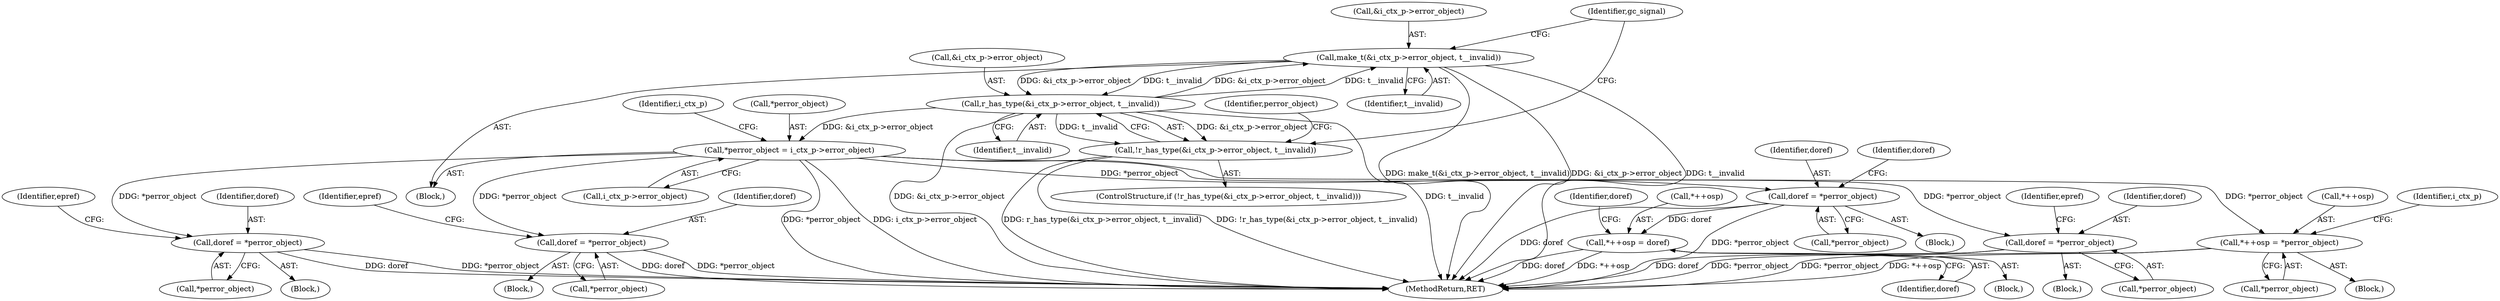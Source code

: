 digraph "1_ghostscript_b575e1ec42cc86f6a58c603f2a88fcc2af699cc8@pointer" {
"1000253" [label="(Call,make_t(&i_ctx_p->error_object, t__invalid))"];
"1000240" [label="(Call,r_has_type(&i_ctx_p->error_object, t__invalid))"];
"1000253" [label="(Call,make_t(&i_ctx_p->error_object, t__invalid))"];
"1000239" [label="(Call,!r_has_type(&i_ctx_p->error_object, t__invalid))"];
"1000247" [label="(Call,*perror_object = i_ctx_p->error_object)"];
"1000328" [label="(Call,doref = *perror_object)"];
"1000436" [label="(Call,doref = *perror_object)"];
"1000556" [label="(Call,doref = *perror_object)"];
"1000565" [label="(Call,*++osp = doref)"];
"1000610" [label="(Call,doref = *perror_object)"];
"1000685" [label="(Call,*++osp = *perror_object)"];
"1000572" [label="(Identifier,doref)"];
"1000436" [label="(Call,doref = *perror_object)"];
"1000564" [label="(Block,)"];
"1000250" [label="(Call,i_ctx_p->error_object)"];
"1000437" [label="(Identifier,doref)"];
"1000330" [label="(Call,*perror_object)"];
"1000247" [label="(Call,*perror_object = i_ctx_p->error_object)"];
"1000258" [label="(Identifier,t__invalid)"];
"1000246" [label="(Block,)"];
"1000610" [label="(Call,doref = *perror_object)"];
"1000256" [label="(Identifier,i_ctx_p)"];
"1000249" [label="(Identifier,perror_object)"];
"1000565" [label="(Call,*++osp = doref)"];
"1000248" [label="(Call,*perror_object)"];
"1000695" [label="(MethodReturn,RET)"];
"1000609" [label="(Block,)"];
"1000441" [label="(Identifier,epref)"];
"1000245" [label="(Identifier,t__invalid)"];
"1000611" [label="(Identifier,doref)"];
"1000557" [label="(Identifier,doref)"];
"1000240" [label="(Call,r_has_type(&i_ctx_p->error_object, t__invalid))"];
"1000556" [label="(Call,doref = *perror_object)"];
"1000563" [label="(Identifier,doref)"];
"1000275" [label="(Block,)"];
"1000692" [label="(Identifier,i_ctx_p)"];
"1000241" [label="(Call,&i_ctx_p->error_object)"];
"1000329" [label="(Identifier,doref)"];
"1000253" [label="(Call,make_t(&i_ctx_p->error_object, t__invalid))"];
"1000238" [label="(ControlStructure,if (!r_has_type(&i_ctx_p->error_object, t__invalid)))"];
"1000434" [label="(Block,)"];
"1000438" [label="(Call,*perror_object)"];
"1000689" [label="(Call,*perror_object)"];
"1000612" [label="(Call,*perror_object)"];
"1000261" [label="(Identifier,gc_signal)"];
"1000684" [label="(Block,)"];
"1000333" [label="(Identifier,epref)"];
"1000566" [label="(Call,*++osp)"];
"1000558" [label="(Call,*perror_object)"];
"1000328" [label="(Call,doref = *perror_object)"];
"1000686" [label="(Call,*++osp)"];
"1000615" [label="(Identifier,epref)"];
"1000239" [label="(Call,!r_has_type(&i_ctx_p->error_object, t__invalid))"];
"1000555" [label="(Block,)"];
"1000569" [label="(Identifier,doref)"];
"1000685" [label="(Call,*++osp = *perror_object)"];
"1000254" [label="(Call,&i_ctx_p->error_object)"];
"1000253" -> "1000246"  [label="AST: "];
"1000253" -> "1000258"  [label="CFG: "];
"1000254" -> "1000253"  [label="AST: "];
"1000258" -> "1000253"  [label="AST: "];
"1000261" -> "1000253"  [label="CFG: "];
"1000253" -> "1000695"  [label="DDG: make_t(&i_ctx_p->error_object, t__invalid)"];
"1000253" -> "1000695"  [label="DDG: &i_ctx_p->error_object"];
"1000253" -> "1000695"  [label="DDG: t__invalid"];
"1000253" -> "1000240"  [label="DDG: &i_ctx_p->error_object"];
"1000253" -> "1000240"  [label="DDG: t__invalid"];
"1000240" -> "1000253"  [label="DDG: &i_ctx_p->error_object"];
"1000240" -> "1000253"  [label="DDG: t__invalid"];
"1000240" -> "1000239"  [label="AST: "];
"1000240" -> "1000245"  [label="CFG: "];
"1000241" -> "1000240"  [label="AST: "];
"1000245" -> "1000240"  [label="AST: "];
"1000239" -> "1000240"  [label="CFG: "];
"1000240" -> "1000695"  [label="DDG: t__invalid"];
"1000240" -> "1000695"  [label="DDG: &i_ctx_p->error_object"];
"1000240" -> "1000239"  [label="DDG: &i_ctx_p->error_object"];
"1000240" -> "1000239"  [label="DDG: t__invalid"];
"1000240" -> "1000247"  [label="DDG: &i_ctx_p->error_object"];
"1000239" -> "1000238"  [label="AST: "];
"1000249" -> "1000239"  [label="CFG: "];
"1000261" -> "1000239"  [label="CFG: "];
"1000239" -> "1000695"  [label="DDG: !r_has_type(&i_ctx_p->error_object, t__invalid)"];
"1000239" -> "1000695"  [label="DDG: r_has_type(&i_ctx_p->error_object, t__invalid)"];
"1000247" -> "1000246"  [label="AST: "];
"1000247" -> "1000250"  [label="CFG: "];
"1000248" -> "1000247"  [label="AST: "];
"1000250" -> "1000247"  [label="AST: "];
"1000256" -> "1000247"  [label="CFG: "];
"1000247" -> "1000695"  [label="DDG: *perror_object"];
"1000247" -> "1000695"  [label="DDG: i_ctx_p->error_object"];
"1000247" -> "1000328"  [label="DDG: *perror_object"];
"1000247" -> "1000436"  [label="DDG: *perror_object"];
"1000247" -> "1000556"  [label="DDG: *perror_object"];
"1000247" -> "1000610"  [label="DDG: *perror_object"];
"1000247" -> "1000685"  [label="DDG: *perror_object"];
"1000328" -> "1000275"  [label="AST: "];
"1000328" -> "1000330"  [label="CFG: "];
"1000329" -> "1000328"  [label="AST: "];
"1000330" -> "1000328"  [label="AST: "];
"1000333" -> "1000328"  [label="CFG: "];
"1000328" -> "1000695"  [label="DDG: doref"];
"1000328" -> "1000695"  [label="DDG: *perror_object"];
"1000436" -> "1000434"  [label="AST: "];
"1000436" -> "1000438"  [label="CFG: "];
"1000437" -> "1000436"  [label="AST: "];
"1000438" -> "1000436"  [label="AST: "];
"1000441" -> "1000436"  [label="CFG: "];
"1000436" -> "1000695"  [label="DDG: doref"];
"1000436" -> "1000695"  [label="DDG: *perror_object"];
"1000556" -> "1000555"  [label="AST: "];
"1000556" -> "1000558"  [label="CFG: "];
"1000557" -> "1000556"  [label="AST: "];
"1000558" -> "1000556"  [label="AST: "];
"1000563" -> "1000556"  [label="CFG: "];
"1000556" -> "1000695"  [label="DDG: doref"];
"1000556" -> "1000695"  [label="DDG: *perror_object"];
"1000556" -> "1000565"  [label="DDG: doref"];
"1000565" -> "1000564"  [label="AST: "];
"1000565" -> "1000569"  [label="CFG: "];
"1000566" -> "1000565"  [label="AST: "];
"1000569" -> "1000565"  [label="AST: "];
"1000572" -> "1000565"  [label="CFG: "];
"1000565" -> "1000695"  [label="DDG: doref"];
"1000565" -> "1000695"  [label="DDG: *++osp"];
"1000610" -> "1000609"  [label="AST: "];
"1000610" -> "1000612"  [label="CFG: "];
"1000611" -> "1000610"  [label="AST: "];
"1000612" -> "1000610"  [label="AST: "];
"1000615" -> "1000610"  [label="CFG: "];
"1000610" -> "1000695"  [label="DDG: doref"];
"1000610" -> "1000695"  [label="DDG: *perror_object"];
"1000685" -> "1000684"  [label="AST: "];
"1000685" -> "1000689"  [label="CFG: "];
"1000686" -> "1000685"  [label="AST: "];
"1000689" -> "1000685"  [label="AST: "];
"1000692" -> "1000685"  [label="CFG: "];
"1000685" -> "1000695"  [label="DDG: *perror_object"];
"1000685" -> "1000695"  [label="DDG: *++osp"];
}

